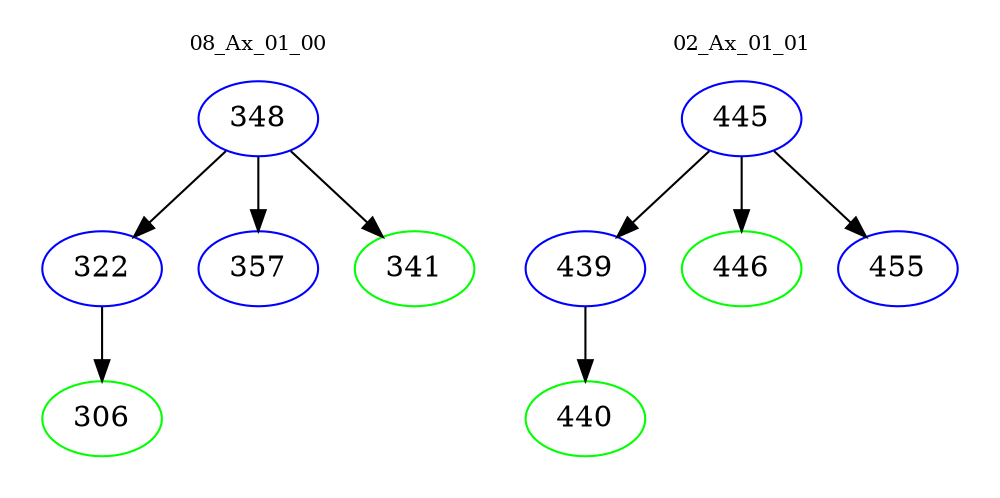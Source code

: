 digraph{
subgraph cluster_0 {
color = white
label = "08_Ax_01_00";
fontsize=10;
T0_348 [label="348", color="blue"]
T0_348 -> T0_322 [color="black"]
T0_322 [label="322", color="blue"]
T0_322 -> T0_306 [color="black"]
T0_306 [label="306", color="green"]
T0_348 -> T0_357 [color="black"]
T0_357 [label="357", color="blue"]
T0_348 -> T0_341 [color="black"]
T0_341 [label="341", color="green"]
}
subgraph cluster_1 {
color = white
label = "02_Ax_01_01";
fontsize=10;
T1_445 [label="445", color="blue"]
T1_445 -> T1_439 [color="black"]
T1_439 [label="439", color="blue"]
T1_439 -> T1_440 [color="black"]
T1_440 [label="440", color="green"]
T1_445 -> T1_446 [color="black"]
T1_446 [label="446", color="green"]
T1_445 -> T1_455 [color="black"]
T1_455 [label="455", color="blue"]
}
}
